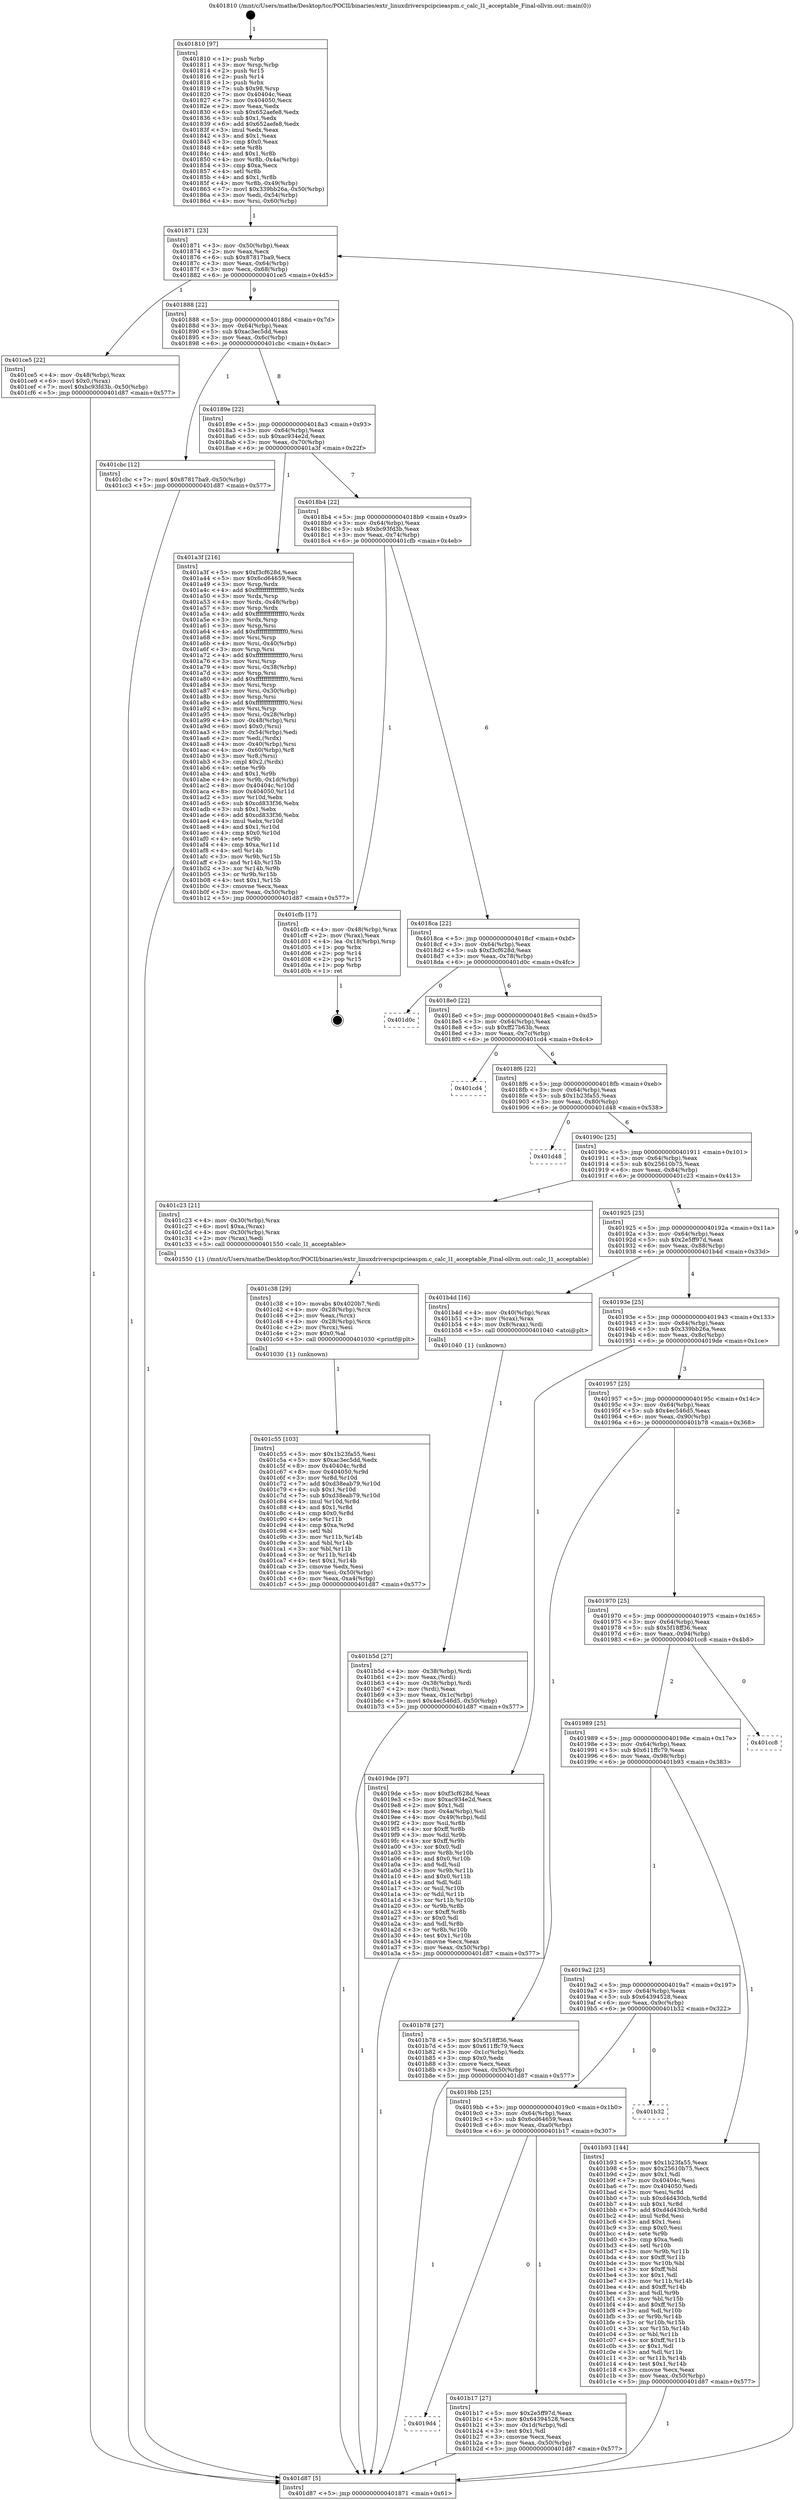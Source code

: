 digraph "0x401810" {
  label = "0x401810 (/mnt/c/Users/mathe/Desktop/tcc/POCII/binaries/extr_linuxdriverspcipcieaspm.c_calc_l1_acceptable_Final-ollvm.out::main(0))"
  labelloc = "t"
  node[shape=record]

  Entry [label="",width=0.3,height=0.3,shape=circle,fillcolor=black,style=filled]
  "0x401871" [label="{
     0x401871 [23]\l
     | [instrs]\l
     &nbsp;&nbsp;0x401871 \<+3\>: mov -0x50(%rbp),%eax\l
     &nbsp;&nbsp;0x401874 \<+2\>: mov %eax,%ecx\l
     &nbsp;&nbsp;0x401876 \<+6\>: sub $0x87817ba9,%ecx\l
     &nbsp;&nbsp;0x40187c \<+3\>: mov %eax,-0x64(%rbp)\l
     &nbsp;&nbsp;0x40187f \<+3\>: mov %ecx,-0x68(%rbp)\l
     &nbsp;&nbsp;0x401882 \<+6\>: je 0000000000401ce5 \<main+0x4d5\>\l
  }"]
  "0x401ce5" [label="{
     0x401ce5 [22]\l
     | [instrs]\l
     &nbsp;&nbsp;0x401ce5 \<+4\>: mov -0x48(%rbp),%rax\l
     &nbsp;&nbsp;0x401ce9 \<+6\>: movl $0x0,(%rax)\l
     &nbsp;&nbsp;0x401cef \<+7\>: movl $0xbc93fd3b,-0x50(%rbp)\l
     &nbsp;&nbsp;0x401cf6 \<+5\>: jmp 0000000000401d87 \<main+0x577\>\l
  }"]
  "0x401888" [label="{
     0x401888 [22]\l
     | [instrs]\l
     &nbsp;&nbsp;0x401888 \<+5\>: jmp 000000000040188d \<main+0x7d\>\l
     &nbsp;&nbsp;0x40188d \<+3\>: mov -0x64(%rbp),%eax\l
     &nbsp;&nbsp;0x401890 \<+5\>: sub $0xac3ec5dd,%eax\l
     &nbsp;&nbsp;0x401895 \<+3\>: mov %eax,-0x6c(%rbp)\l
     &nbsp;&nbsp;0x401898 \<+6\>: je 0000000000401cbc \<main+0x4ac\>\l
  }"]
  Exit [label="",width=0.3,height=0.3,shape=circle,fillcolor=black,style=filled,peripheries=2]
  "0x401cbc" [label="{
     0x401cbc [12]\l
     | [instrs]\l
     &nbsp;&nbsp;0x401cbc \<+7\>: movl $0x87817ba9,-0x50(%rbp)\l
     &nbsp;&nbsp;0x401cc3 \<+5\>: jmp 0000000000401d87 \<main+0x577\>\l
  }"]
  "0x40189e" [label="{
     0x40189e [22]\l
     | [instrs]\l
     &nbsp;&nbsp;0x40189e \<+5\>: jmp 00000000004018a3 \<main+0x93\>\l
     &nbsp;&nbsp;0x4018a3 \<+3\>: mov -0x64(%rbp),%eax\l
     &nbsp;&nbsp;0x4018a6 \<+5\>: sub $0xac934e2d,%eax\l
     &nbsp;&nbsp;0x4018ab \<+3\>: mov %eax,-0x70(%rbp)\l
     &nbsp;&nbsp;0x4018ae \<+6\>: je 0000000000401a3f \<main+0x22f\>\l
  }"]
  "0x401c55" [label="{
     0x401c55 [103]\l
     | [instrs]\l
     &nbsp;&nbsp;0x401c55 \<+5\>: mov $0x1b23fa55,%esi\l
     &nbsp;&nbsp;0x401c5a \<+5\>: mov $0xac3ec5dd,%edx\l
     &nbsp;&nbsp;0x401c5f \<+8\>: mov 0x40404c,%r8d\l
     &nbsp;&nbsp;0x401c67 \<+8\>: mov 0x404050,%r9d\l
     &nbsp;&nbsp;0x401c6f \<+3\>: mov %r8d,%r10d\l
     &nbsp;&nbsp;0x401c72 \<+7\>: add $0xd38eab79,%r10d\l
     &nbsp;&nbsp;0x401c79 \<+4\>: sub $0x1,%r10d\l
     &nbsp;&nbsp;0x401c7d \<+7\>: sub $0xd38eab79,%r10d\l
     &nbsp;&nbsp;0x401c84 \<+4\>: imul %r10d,%r8d\l
     &nbsp;&nbsp;0x401c88 \<+4\>: and $0x1,%r8d\l
     &nbsp;&nbsp;0x401c8c \<+4\>: cmp $0x0,%r8d\l
     &nbsp;&nbsp;0x401c90 \<+4\>: sete %r11b\l
     &nbsp;&nbsp;0x401c94 \<+4\>: cmp $0xa,%r9d\l
     &nbsp;&nbsp;0x401c98 \<+3\>: setl %bl\l
     &nbsp;&nbsp;0x401c9b \<+3\>: mov %r11b,%r14b\l
     &nbsp;&nbsp;0x401c9e \<+3\>: and %bl,%r14b\l
     &nbsp;&nbsp;0x401ca1 \<+3\>: xor %bl,%r11b\l
     &nbsp;&nbsp;0x401ca4 \<+3\>: or %r11b,%r14b\l
     &nbsp;&nbsp;0x401ca7 \<+4\>: test $0x1,%r14b\l
     &nbsp;&nbsp;0x401cab \<+3\>: cmovne %edx,%esi\l
     &nbsp;&nbsp;0x401cae \<+3\>: mov %esi,-0x50(%rbp)\l
     &nbsp;&nbsp;0x401cb1 \<+6\>: mov %eax,-0xa4(%rbp)\l
     &nbsp;&nbsp;0x401cb7 \<+5\>: jmp 0000000000401d87 \<main+0x577\>\l
  }"]
  "0x401a3f" [label="{
     0x401a3f [216]\l
     | [instrs]\l
     &nbsp;&nbsp;0x401a3f \<+5\>: mov $0xf3cf628d,%eax\l
     &nbsp;&nbsp;0x401a44 \<+5\>: mov $0x6cd64659,%ecx\l
     &nbsp;&nbsp;0x401a49 \<+3\>: mov %rsp,%rdx\l
     &nbsp;&nbsp;0x401a4c \<+4\>: add $0xfffffffffffffff0,%rdx\l
     &nbsp;&nbsp;0x401a50 \<+3\>: mov %rdx,%rsp\l
     &nbsp;&nbsp;0x401a53 \<+4\>: mov %rdx,-0x48(%rbp)\l
     &nbsp;&nbsp;0x401a57 \<+3\>: mov %rsp,%rdx\l
     &nbsp;&nbsp;0x401a5a \<+4\>: add $0xfffffffffffffff0,%rdx\l
     &nbsp;&nbsp;0x401a5e \<+3\>: mov %rdx,%rsp\l
     &nbsp;&nbsp;0x401a61 \<+3\>: mov %rsp,%rsi\l
     &nbsp;&nbsp;0x401a64 \<+4\>: add $0xfffffffffffffff0,%rsi\l
     &nbsp;&nbsp;0x401a68 \<+3\>: mov %rsi,%rsp\l
     &nbsp;&nbsp;0x401a6b \<+4\>: mov %rsi,-0x40(%rbp)\l
     &nbsp;&nbsp;0x401a6f \<+3\>: mov %rsp,%rsi\l
     &nbsp;&nbsp;0x401a72 \<+4\>: add $0xfffffffffffffff0,%rsi\l
     &nbsp;&nbsp;0x401a76 \<+3\>: mov %rsi,%rsp\l
     &nbsp;&nbsp;0x401a79 \<+4\>: mov %rsi,-0x38(%rbp)\l
     &nbsp;&nbsp;0x401a7d \<+3\>: mov %rsp,%rsi\l
     &nbsp;&nbsp;0x401a80 \<+4\>: add $0xfffffffffffffff0,%rsi\l
     &nbsp;&nbsp;0x401a84 \<+3\>: mov %rsi,%rsp\l
     &nbsp;&nbsp;0x401a87 \<+4\>: mov %rsi,-0x30(%rbp)\l
     &nbsp;&nbsp;0x401a8b \<+3\>: mov %rsp,%rsi\l
     &nbsp;&nbsp;0x401a8e \<+4\>: add $0xfffffffffffffff0,%rsi\l
     &nbsp;&nbsp;0x401a92 \<+3\>: mov %rsi,%rsp\l
     &nbsp;&nbsp;0x401a95 \<+4\>: mov %rsi,-0x28(%rbp)\l
     &nbsp;&nbsp;0x401a99 \<+4\>: mov -0x48(%rbp),%rsi\l
     &nbsp;&nbsp;0x401a9d \<+6\>: movl $0x0,(%rsi)\l
     &nbsp;&nbsp;0x401aa3 \<+3\>: mov -0x54(%rbp),%edi\l
     &nbsp;&nbsp;0x401aa6 \<+2\>: mov %edi,(%rdx)\l
     &nbsp;&nbsp;0x401aa8 \<+4\>: mov -0x40(%rbp),%rsi\l
     &nbsp;&nbsp;0x401aac \<+4\>: mov -0x60(%rbp),%r8\l
     &nbsp;&nbsp;0x401ab0 \<+3\>: mov %r8,(%rsi)\l
     &nbsp;&nbsp;0x401ab3 \<+3\>: cmpl $0x2,(%rdx)\l
     &nbsp;&nbsp;0x401ab6 \<+4\>: setne %r9b\l
     &nbsp;&nbsp;0x401aba \<+4\>: and $0x1,%r9b\l
     &nbsp;&nbsp;0x401abe \<+4\>: mov %r9b,-0x1d(%rbp)\l
     &nbsp;&nbsp;0x401ac2 \<+8\>: mov 0x40404c,%r10d\l
     &nbsp;&nbsp;0x401aca \<+8\>: mov 0x404050,%r11d\l
     &nbsp;&nbsp;0x401ad2 \<+3\>: mov %r10d,%ebx\l
     &nbsp;&nbsp;0x401ad5 \<+6\>: sub $0xcd833f36,%ebx\l
     &nbsp;&nbsp;0x401adb \<+3\>: sub $0x1,%ebx\l
     &nbsp;&nbsp;0x401ade \<+6\>: add $0xcd833f36,%ebx\l
     &nbsp;&nbsp;0x401ae4 \<+4\>: imul %ebx,%r10d\l
     &nbsp;&nbsp;0x401ae8 \<+4\>: and $0x1,%r10d\l
     &nbsp;&nbsp;0x401aec \<+4\>: cmp $0x0,%r10d\l
     &nbsp;&nbsp;0x401af0 \<+4\>: sete %r9b\l
     &nbsp;&nbsp;0x401af4 \<+4\>: cmp $0xa,%r11d\l
     &nbsp;&nbsp;0x401af8 \<+4\>: setl %r14b\l
     &nbsp;&nbsp;0x401afc \<+3\>: mov %r9b,%r15b\l
     &nbsp;&nbsp;0x401aff \<+3\>: and %r14b,%r15b\l
     &nbsp;&nbsp;0x401b02 \<+3\>: xor %r14b,%r9b\l
     &nbsp;&nbsp;0x401b05 \<+3\>: or %r9b,%r15b\l
     &nbsp;&nbsp;0x401b08 \<+4\>: test $0x1,%r15b\l
     &nbsp;&nbsp;0x401b0c \<+3\>: cmovne %ecx,%eax\l
     &nbsp;&nbsp;0x401b0f \<+3\>: mov %eax,-0x50(%rbp)\l
     &nbsp;&nbsp;0x401b12 \<+5\>: jmp 0000000000401d87 \<main+0x577\>\l
  }"]
  "0x4018b4" [label="{
     0x4018b4 [22]\l
     | [instrs]\l
     &nbsp;&nbsp;0x4018b4 \<+5\>: jmp 00000000004018b9 \<main+0xa9\>\l
     &nbsp;&nbsp;0x4018b9 \<+3\>: mov -0x64(%rbp),%eax\l
     &nbsp;&nbsp;0x4018bc \<+5\>: sub $0xbc93fd3b,%eax\l
     &nbsp;&nbsp;0x4018c1 \<+3\>: mov %eax,-0x74(%rbp)\l
     &nbsp;&nbsp;0x4018c4 \<+6\>: je 0000000000401cfb \<main+0x4eb\>\l
  }"]
  "0x401c38" [label="{
     0x401c38 [29]\l
     | [instrs]\l
     &nbsp;&nbsp;0x401c38 \<+10\>: movabs $0x4020b7,%rdi\l
     &nbsp;&nbsp;0x401c42 \<+4\>: mov -0x28(%rbp),%rcx\l
     &nbsp;&nbsp;0x401c46 \<+2\>: mov %eax,(%rcx)\l
     &nbsp;&nbsp;0x401c48 \<+4\>: mov -0x28(%rbp),%rcx\l
     &nbsp;&nbsp;0x401c4c \<+2\>: mov (%rcx),%esi\l
     &nbsp;&nbsp;0x401c4e \<+2\>: mov $0x0,%al\l
     &nbsp;&nbsp;0x401c50 \<+5\>: call 0000000000401030 \<printf@plt\>\l
     | [calls]\l
     &nbsp;&nbsp;0x401030 \{1\} (unknown)\l
  }"]
  "0x401cfb" [label="{
     0x401cfb [17]\l
     | [instrs]\l
     &nbsp;&nbsp;0x401cfb \<+4\>: mov -0x48(%rbp),%rax\l
     &nbsp;&nbsp;0x401cff \<+2\>: mov (%rax),%eax\l
     &nbsp;&nbsp;0x401d01 \<+4\>: lea -0x18(%rbp),%rsp\l
     &nbsp;&nbsp;0x401d05 \<+1\>: pop %rbx\l
     &nbsp;&nbsp;0x401d06 \<+2\>: pop %r14\l
     &nbsp;&nbsp;0x401d08 \<+2\>: pop %r15\l
     &nbsp;&nbsp;0x401d0a \<+1\>: pop %rbp\l
     &nbsp;&nbsp;0x401d0b \<+1\>: ret\l
  }"]
  "0x4018ca" [label="{
     0x4018ca [22]\l
     | [instrs]\l
     &nbsp;&nbsp;0x4018ca \<+5\>: jmp 00000000004018cf \<main+0xbf\>\l
     &nbsp;&nbsp;0x4018cf \<+3\>: mov -0x64(%rbp),%eax\l
     &nbsp;&nbsp;0x4018d2 \<+5\>: sub $0xf3cf628d,%eax\l
     &nbsp;&nbsp;0x4018d7 \<+3\>: mov %eax,-0x78(%rbp)\l
     &nbsp;&nbsp;0x4018da \<+6\>: je 0000000000401d0c \<main+0x4fc\>\l
  }"]
  "0x401b5d" [label="{
     0x401b5d [27]\l
     | [instrs]\l
     &nbsp;&nbsp;0x401b5d \<+4\>: mov -0x38(%rbp),%rdi\l
     &nbsp;&nbsp;0x401b61 \<+2\>: mov %eax,(%rdi)\l
     &nbsp;&nbsp;0x401b63 \<+4\>: mov -0x38(%rbp),%rdi\l
     &nbsp;&nbsp;0x401b67 \<+2\>: mov (%rdi),%eax\l
     &nbsp;&nbsp;0x401b69 \<+3\>: mov %eax,-0x1c(%rbp)\l
     &nbsp;&nbsp;0x401b6c \<+7\>: movl $0x4ec546d5,-0x50(%rbp)\l
     &nbsp;&nbsp;0x401b73 \<+5\>: jmp 0000000000401d87 \<main+0x577\>\l
  }"]
  "0x401d0c" [label="{
     0x401d0c\l
  }", style=dashed]
  "0x4018e0" [label="{
     0x4018e0 [22]\l
     | [instrs]\l
     &nbsp;&nbsp;0x4018e0 \<+5\>: jmp 00000000004018e5 \<main+0xd5\>\l
     &nbsp;&nbsp;0x4018e5 \<+3\>: mov -0x64(%rbp),%eax\l
     &nbsp;&nbsp;0x4018e8 \<+5\>: sub $0xff27b63b,%eax\l
     &nbsp;&nbsp;0x4018ed \<+3\>: mov %eax,-0x7c(%rbp)\l
     &nbsp;&nbsp;0x4018f0 \<+6\>: je 0000000000401cd4 \<main+0x4c4\>\l
  }"]
  "0x4019d4" [label="{
     0x4019d4\l
  }", style=dashed]
  "0x401cd4" [label="{
     0x401cd4\l
  }", style=dashed]
  "0x4018f6" [label="{
     0x4018f6 [22]\l
     | [instrs]\l
     &nbsp;&nbsp;0x4018f6 \<+5\>: jmp 00000000004018fb \<main+0xeb\>\l
     &nbsp;&nbsp;0x4018fb \<+3\>: mov -0x64(%rbp),%eax\l
     &nbsp;&nbsp;0x4018fe \<+5\>: sub $0x1b23fa55,%eax\l
     &nbsp;&nbsp;0x401903 \<+3\>: mov %eax,-0x80(%rbp)\l
     &nbsp;&nbsp;0x401906 \<+6\>: je 0000000000401d48 \<main+0x538\>\l
  }"]
  "0x401b17" [label="{
     0x401b17 [27]\l
     | [instrs]\l
     &nbsp;&nbsp;0x401b17 \<+5\>: mov $0x2e5ff97d,%eax\l
     &nbsp;&nbsp;0x401b1c \<+5\>: mov $0x64394528,%ecx\l
     &nbsp;&nbsp;0x401b21 \<+3\>: mov -0x1d(%rbp),%dl\l
     &nbsp;&nbsp;0x401b24 \<+3\>: test $0x1,%dl\l
     &nbsp;&nbsp;0x401b27 \<+3\>: cmovne %ecx,%eax\l
     &nbsp;&nbsp;0x401b2a \<+3\>: mov %eax,-0x50(%rbp)\l
     &nbsp;&nbsp;0x401b2d \<+5\>: jmp 0000000000401d87 \<main+0x577\>\l
  }"]
  "0x401d48" [label="{
     0x401d48\l
  }", style=dashed]
  "0x40190c" [label="{
     0x40190c [25]\l
     | [instrs]\l
     &nbsp;&nbsp;0x40190c \<+5\>: jmp 0000000000401911 \<main+0x101\>\l
     &nbsp;&nbsp;0x401911 \<+3\>: mov -0x64(%rbp),%eax\l
     &nbsp;&nbsp;0x401914 \<+5\>: sub $0x25610b75,%eax\l
     &nbsp;&nbsp;0x401919 \<+6\>: mov %eax,-0x84(%rbp)\l
     &nbsp;&nbsp;0x40191f \<+6\>: je 0000000000401c23 \<main+0x413\>\l
  }"]
  "0x4019bb" [label="{
     0x4019bb [25]\l
     | [instrs]\l
     &nbsp;&nbsp;0x4019bb \<+5\>: jmp 00000000004019c0 \<main+0x1b0\>\l
     &nbsp;&nbsp;0x4019c0 \<+3\>: mov -0x64(%rbp),%eax\l
     &nbsp;&nbsp;0x4019c3 \<+5\>: sub $0x6cd64659,%eax\l
     &nbsp;&nbsp;0x4019c8 \<+6\>: mov %eax,-0xa0(%rbp)\l
     &nbsp;&nbsp;0x4019ce \<+6\>: je 0000000000401b17 \<main+0x307\>\l
  }"]
  "0x401c23" [label="{
     0x401c23 [21]\l
     | [instrs]\l
     &nbsp;&nbsp;0x401c23 \<+4\>: mov -0x30(%rbp),%rax\l
     &nbsp;&nbsp;0x401c27 \<+6\>: movl $0xa,(%rax)\l
     &nbsp;&nbsp;0x401c2d \<+4\>: mov -0x30(%rbp),%rax\l
     &nbsp;&nbsp;0x401c31 \<+2\>: mov (%rax),%edi\l
     &nbsp;&nbsp;0x401c33 \<+5\>: call 0000000000401550 \<calc_l1_acceptable\>\l
     | [calls]\l
     &nbsp;&nbsp;0x401550 \{1\} (/mnt/c/Users/mathe/Desktop/tcc/POCII/binaries/extr_linuxdriverspcipcieaspm.c_calc_l1_acceptable_Final-ollvm.out::calc_l1_acceptable)\l
  }"]
  "0x401925" [label="{
     0x401925 [25]\l
     | [instrs]\l
     &nbsp;&nbsp;0x401925 \<+5\>: jmp 000000000040192a \<main+0x11a\>\l
     &nbsp;&nbsp;0x40192a \<+3\>: mov -0x64(%rbp),%eax\l
     &nbsp;&nbsp;0x40192d \<+5\>: sub $0x2e5ff97d,%eax\l
     &nbsp;&nbsp;0x401932 \<+6\>: mov %eax,-0x88(%rbp)\l
     &nbsp;&nbsp;0x401938 \<+6\>: je 0000000000401b4d \<main+0x33d\>\l
  }"]
  "0x401b32" [label="{
     0x401b32\l
  }", style=dashed]
  "0x401b4d" [label="{
     0x401b4d [16]\l
     | [instrs]\l
     &nbsp;&nbsp;0x401b4d \<+4\>: mov -0x40(%rbp),%rax\l
     &nbsp;&nbsp;0x401b51 \<+3\>: mov (%rax),%rax\l
     &nbsp;&nbsp;0x401b54 \<+4\>: mov 0x8(%rax),%rdi\l
     &nbsp;&nbsp;0x401b58 \<+5\>: call 0000000000401040 \<atoi@plt\>\l
     | [calls]\l
     &nbsp;&nbsp;0x401040 \{1\} (unknown)\l
  }"]
  "0x40193e" [label="{
     0x40193e [25]\l
     | [instrs]\l
     &nbsp;&nbsp;0x40193e \<+5\>: jmp 0000000000401943 \<main+0x133\>\l
     &nbsp;&nbsp;0x401943 \<+3\>: mov -0x64(%rbp),%eax\l
     &nbsp;&nbsp;0x401946 \<+5\>: sub $0x339bb26a,%eax\l
     &nbsp;&nbsp;0x40194b \<+6\>: mov %eax,-0x8c(%rbp)\l
     &nbsp;&nbsp;0x401951 \<+6\>: je 00000000004019de \<main+0x1ce\>\l
  }"]
  "0x4019a2" [label="{
     0x4019a2 [25]\l
     | [instrs]\l
     &nbsp;&nbsp;0x4019a2 \<+5\>: jmp 00000000004019a7 \<main+0x197\>\l
     &nbsp;&nbsp;0x4019a7 \<+3\>: mov -0x64(%rbp),%eax\l
     &nbsp;&nbsp;0x4019aa \<+5\>: sub $0x64394528,%eax\l
     &nbsp;&nbsp;0x4019af \<+6\>: mov %eax,-0x9c(%rbp)\l
     &nbsp;&nbsp;0x4019b5 \<+6\>: je 0000000000401b32 \<main+0x322\>\l
  }"]
  "0x4019de" [label="{
     0x4019de [97]\l
     | [instrs]\l
     &nbsp;&nbsp;0x4019de \<+5\>: mov $0xf3cf628d,%eax\l
     &nbsp;&nbsp;0x4019e3 \<+5\>: mov $0xac934e2d,%ecx\l
     &nbsp;&nbsp;0x4019e8 \<+2\>: mov $0x1,%dl\l
     &nbsp;&nbsp;0x4019ea \<+4\>: mov -0x4a(%rbp),%sil\l
     &nbsp;&nbsp;0x4019ee \<+4\>: mov -0x49(%rbp),%dil\l
     &nbsp;&nbsp;0x4019f2 \<+3\>: mov %sil,%r8b\l
     &nbsp;&nbsp;0x4019f5 \<+4\>: xor $0xff,%r8b\l
     &nbsp;&nbsp;0x4019f9 \<+3\>: mov %dil,%r9b\l
     &nbsp;&nbsp;0x4019fc \<+4\>: xor $0xff,%r9b\l
     &nbsp;&nbsp;0x401a00 \<+3\>: xor $0x0,%dl\l
     &nbsp;&nbsp;0x401a03 \<+3\>: mov %r8b,%r10b\l
     &nbsp;&nbsp;0x401a06 \<+4\>: and $0x0,%r10b\l
     &nbsp;&nbsp;0x401a0a \<+3\>: and %dl,%sil\l
     &nbsp;&nbsp;0x401a0d \<+3\>: mov %r9b,%r11b\l
     &nbsp;&nbsp;0x401a10 \<+4\>: and $0x0,%r11b\l
     &nbsp;&nbsp;0x401a14 \<+3\>: and %dl,%dil\l
     &nbsp;&nbsp;0x401a17 \<+3\>: or %sil,%r10b\l
     &nbsp;&nbsp;0x401a1a \<+3\>: or %dil,%r11b\l
     &nbsp;&nbsp;0x401a1d \<+3\>: xor %r11b,%r10b\l
     &nbsp;&nbsp;0x401a20 \<+3\>: or %r9b,%r8b\l
     &nbsp;&nbsp;0x401a23 \<+4\>: xor $0xff,%r8b\l
     &nbsp;&nbsp;0x401a27 \<+3\>: or $0x0,%dl\l
     &nbsp;&nbsp;0x401a2a \<+3\>: and %dl,%r8b\l
     &nbsp;&nbsp;0x401a2d \<+3\>: or %r8b,%r10b\l
     &nbsp;&nbsp;0x401a30 \<+4\>: test $0x1,%r10b\l
     &nbsp;&nbsp;0x401a34 \<+3\>: cmovne %ecx,%eax\l
     &nbsp;&nbsp;0x401a37 \<+3\>: mov %eax,-0x50(%rbp)\l
     &nbsp;&nbsp;0x401a3a \<+5\>: jmp 0000000000401d87 \<main+0x577\>\l
  }"]
  "0x401957" [label="{
     0x401957 [25]\l
     | [instrs]\l
     &nbsp;&nbsp;0x401957 \<+5\>: jmp 000000000040195c \<main+0x14c\>\l
     &nbsp;&nbsp;0x40195c \<+3\>: mov -0x64(%rbp),%eax\l
     &nbsp;&nbsp;0x40195f \<+5\>: sub $0x4ec546d5,%eax\l
     &nbsp;&nbsp;0x401964 \<+6\>: mov %eax,-0x90(%rbp)\l
     &nbsp;&nbsp;0x40196a \<+6\>: je 0000000000401b78 \<main+0x368\>\l
  }"]
  "0x401d87" [label="{
     0x401d87 [5]\l
     | [instrs]\l
     &nbsp;&nbsp;0x401d87 \<+5\>: jmp 0000000000401871 \<main+0x61\>\l
  }"]
  "0x401810" [label="{
     0x401810 [97]\l
     | [instrs]\l
     &nbsp;&nbsp;0x401810 \<+1\>: push %rbp\l
     &nbsp;&nbsp;0x401811 \<+3\>: mov %rsp,%rbp\l
     &nbsp;&nbsp;0x401814 \<+2\>: push %r15\l
     &nbsp;&nbsp;0x401816 \<+2\>: push %r14\l
     &nbsp;&nbsp;0x401818 \<+1\>: push %rbx\l
     &nbsp;&nbsp;0x401819 \<+7\>: sub $0x98,%rsp\l
     &nbsp;&nbsp;0x401820 \<+7\>: mov 0x40404c,%eax\l
     &nbsp;&nbsp;0x401827 \<+7\>: mov 0x404050,%ecx\l
     &nbsp;&nbsp;0x40182e \<+2\>: mov %eax,%edx\l
     &nbsp;&nbsp;0x401830 \<+6\>: sub $0x652aefe8,%edx\l
     &nbsp;&nbsp;0x401836 \<+3\>: sub $0x1,%edx\l
     &nbsp;&nbsp;0x401839 \<+6\>: add $0x652aefe8,%edx\l
     &nbsp;&nbsp;0x40183f \<+3\>: imul %edx,%eax\l
     &nbsp;&nbsp;0x401842 \<+3\>: and $0x1,%eax\l
     &nbsp;&nbsp;0x401845 \<+3\>: cmp $0x0,%eax\l
     &nbsp;&nbsp;0x401848 \<+4\>: sete %r8b\l
     &nbsp;&nbsp;0x40184c \<+4\>: and $0x1,%r8b\l
     &nbsp;&nbsp;0x401850 \<+4\>: mov %r8b,-0x4a(%rbp)\l
     &nbsp;&nbsp;0x401854 \<+3\>: cmp $0xa,%ecx\l
     &nbsp;&nbsp;0x401857 \<+4\>: setl %r8b\l
     &nbsp;&nbsp;0x40185b \<+4\>: and $0x1,%r8b\l
     &nbsp;&nbsp;0x40185f \<+4\>: mov %r8b,-0x49(%rbp)\l
     &nbsp;&nbsp;0x401863 \<+7\>: movl $0x339bb26a,-0x50(%rbp)\l
     &nbsp;&nbsp;0x40186a \<+3\>: mov %edi,-0x54(%rbp)\l
     &nbsp;&nbsp;0x40186d \<+4\>: mov %rsi,-0x60(%rbp)\l
  }"]
  "0x401b93" [label="{
     0x401b93 [144]\l
     | [instrs]\l
     &nbsp;&nbsp;0x401b93 \<+5\>: mov $0x1b23fa55,%eax\l
     &nbsp;&nbsp;0x401b98 \<+5\>: mov $0x25610b75,%ecx\l
     &nbsp;&nbsp;0x401b9d \<+2\>: mov $0x1,%dl\l
     &nbsp;&nbsp;0x401b9f \<+7\>: mov 0x40404c,%esi\l
     &nbsp;&nbsp;0x401ba6 \<+7\>: mov 0x404050,%edi\l
     &nbsp;&nbsp;0x401bad \<+3\>: mov %esi,%r8d\l
     &nbsp;&nbsp;0x401bb0 \<+7\>: sub $0xd4d430cb,%r8d\l
     &nbsp;&nbsp;0x401bb7 \<+4\>: sub $0x1,%r8d\l
     &nbsp;&nbsp;0x401bbb \<+7\>: add $0xd4d430cb,%r8d\l
     &nbsp;&nbsp;0x401bc2 \<+4\>: imul %r8d,%esi\l
     &nbsp;&nbsp;0x401bc6 \<+3\>: and $0x1,%esi\l
     &nbsp;&nbsp;0x401bc9 \<+3\>: cmp $0x0,%esi\l
     &nbsp;&nbsp;0x401bcc \<+4\>: sete %r9b\l
     &nbsp;&nbsp;0x401bd0 \<+3\>: cmp $0xa,%edi\l
     &nbsp;&nbsp;0x401bd3 \<+4\>: setl %r10b\l
     &nbsp;&nbsp;0x401bd7 \<+3\>: mov %r9b,%r11b\l
     &nbsp;&nbsp;0x401bda \<+4\>: xor $0xff,%r11b\l
     &nbsp;&nbsp;0x401bde \<+3\>: mov %r10b,%bl\l
     &nbsp;&nbsp;0x401be1 \<+3\>: xor $0xff,%bl\l
     &nbsp;&nbsp;0x401be4 \<+3\>: xor $0x1,%dl\l
     &nbsp;&nbsp;0x401be7 \<+3\>: mov %r11b,%r14b\l
     &nbsp;&nbsp;0x401bea \<+4\>: and $0xff,%r14b\l
     &nbsp;&nbsp;0x401bee \<+3\>: and %dl,%r9b\l
     &nbsp;&nbsp;0x401bf1 \<+3\>: mov %bl,%r15b\l
     &nbsp;&nbsp;0x401bf4 \<+4\>: and $0xff,%r15b\l
     &nbsp;&nbsp;0x401bf8 \<+3\>: and %dl,%r10b\l
     &nbsp;&nbsp;0x401bfb \<+3\>: or %r9b,%r14b\l
     &nbsp;&nbsp;0x401bfe \<+3\>: or %r10b,%r15b\l
     &nbsp;&nbsp;0x401c01 \<+3\>: xor %r15b,%r14b\l
     &nbsp;&nbsp;0x401c04 \<+3\>: or %bl,%r11b\l
     &nbsp;&nbsp;0x401c07 \<+4\>: xor $0xff,%r11b\l
     &nbsp;&nbsp;0x401c0b \<+3\>: or $0x1,%dl\l
     &nbsp;&nbsp;0x401c0e \<+3\>: and %dl,%r11b\l
     &nbsp;&nbsp;0x401c11 \<+3\>: or %r11b,%r14b\l
     &nbsp;&nbsp;0x401c14 \<+4\>: test $0x1,%r14b\l
     &nbsp;&nbsp;0x401c18 \<+3\>: cmovne %ecx,%eax\l
     &nbsp;&nbsp;0x401c1b \<+3\>: mov %eax,-0x50(%rbp)\l
     &nbsp;&nbsp;0x401c1e \<+5\>: jmp 0000000000401d87 \<main+0x577\>\l
  }"]
  "0x401b78" [label="{
     0x401b78 [27]\l
     | [instrs]\l
     &nbsp;&nbsp;0x401b78 \<+5\>: mov $0x5f18ff36,%eax\l
     &nbsp;&nbsp;0x401b7d \<+5\>: mov $0x611ffc79,%ecx\l
     &nbsp;&nbsp;0x401b82 \<+3\>: mov -0x1c(%rbp),%edx\l
     &nbsp;&nbsp;0x401b85 \<+3\>: cmp $0x0,%edx\l
     &nbsp;&nbsp;0x401b88 \<+3\>: cmove %ecx,%eax\l
     &nbsp;&nbsp;0x401b8b \<+3\>: mov %eax,-0x50(%rbp)\l
     &nbsp;&nbsp;0x401b8e \<+5\>: jmp 0000000000401d87 \<main+0x577\>\l
  }"]
  "0x401970" [label="{
     0x401970 [25]\l
     | [instrs]\l
     &nbsp;&nbsp;0x401970 \<+5\>: jmp 0000000000401975 \<main+0x165\>\l
     &nbsp;&nbsp;0x401975 \<+3\>: mov -0x64(%rbp),%eax\l
     &nbsp;&nbsp;0x401978 \<+5\>: sub $0x5f18ff36,%eax\l
     &nbsp;&nbsp;0x40197d \<+6\>: mov %eax,-0x94(%rbp)\l
     &nbsp;&nbsp;0x401983 \<+6\>: je 0000000000401cc8 \<main+0x4b8\>\l
  }"]
  "0x401989" [label="{
     0x401989 [25]\l
     | [instrs]\l
     &nbsp;&nbsp;0x401989 \<+5\>: jmp 000000000040198e \<main+0x17e\>\l
     &nbsp;&nbsp;0x40198e \<+3\>: mov -0x64(%rbp),%eax\l
     &nbsp;&nbsp;0x401991 \<+5\>: sub $0x611ffc79,%eax\l
     &nbsp;&nbsp;0x401996 \<+6\>: mov %eax,-0x98(%rbp)\l
     &nbsp;&nbsp;0x40199c \<+6\>: je 0000000000401b93 \<main+0x383\>\l
  }"]
  "0x401cc8" [label="{
     0x401cc8\l
  }", style=dashed]
  Entry -> "0x401810" [label=" 1"]
  "0x401871" -> "0x401ce5" [label=" 1"]
  "0x401871" -> "0x401888" [label=" 9"]
  "0x401cfb" -> Exit [label=" 1"]
  "0x401888" -> "0x401cbc" [label=" 1"]
  "0x401888" -> "0x40189e" [label=" 8"]
  "0x401ce5" -> "0x401d87" [label=" 1"]
  "0x40189e" -> "0x401a3f" [label=" 1"]
  "0x40189e" -> "0x4018b4" [label=" 7"]
  "0x401cbc" -> "0x401d87" [label=" 1"]
  "0x4018b4" -> "0x401cfb" [label=" 1"]
  "0x4018b4" -> "0x4018ca" [label=" 6"]
  "0x401c55" -> "0x401d87" [label=" 1"]
  "0x4018ca" -> "0x401d0c" [label=" 0"]
  "0x4018ca" -> "0x4018e0" [label=" 6"]
  "0x401c38" -> "0x401c55" [label=" 1"]
  "0x4018e0" -> "0x401cd4" [label=" 0"]
  "0x4018e0" -> "0x4018f6" [label=" 6"]
  "0x401c23" -> "0x401c38" [label=" 1"]
  "0x4018f6" -> "0x401d48" [label=" 0"]
  "0x4018f6" -> "0x40190c" [label=" 6"]
  "0x401b93" -> "0x401d87" [label=" 1"]
  "0x40190c" -> "0x401c23" [label=" 1"]
  "0x40190c" -> "0x401925" [label=" 5"]
  "0x401b5d" -> "0x401d87" [label=" 1"]
  "0x401925" -> "0x401b4d" [label=" 1"]
  "0x401925" -> "0x40193e" [label=" 4"]
  "0x401b4d" -> "0x401b5d" [label=" 1"]
  "0x40193e" -> "0x4019de" [label=" 1"]
  "0x40193e" -> "0x401957" [label=" 3"]
  "0x4019de" -> "0x401d87" [label=" 1"]
  "0x401810" -> "0x401871" [label=" 1"]
  "0x401d87" -> "0x401871" [label=" 9"]
  "0x401a3f" -> "0x401d87" [label=" 1"]
  "0x4019bb" -> "0x4019d4" [label=" 0"]
  "0x401957" -> "0x401b78" [label=" 1"]
  "0x401957" -> "0x401970" [label=" 2"]
  "0x4019bb" -> "0x401b17" [label=" 1"]
  "0x401970" -> "0x401cc8" [label=" 0"]
  "0x401970" -> "0x401989" [label=" 2"]
  "0x401b78" -> "0x401d87" [label=" 1"]
  "0x401989" -> "0x401b93" [label=" 1"]
  "0x401989" -> "0x4019a2" [label=" 1"]
  "0x401b17" -> "0x401d87" [label=" 1"]
  "0x4019a2" -> "0x401b32" [label=" 0"]
  "0x4019a2" -> "0x4019bb" [label=" 1"]
}
